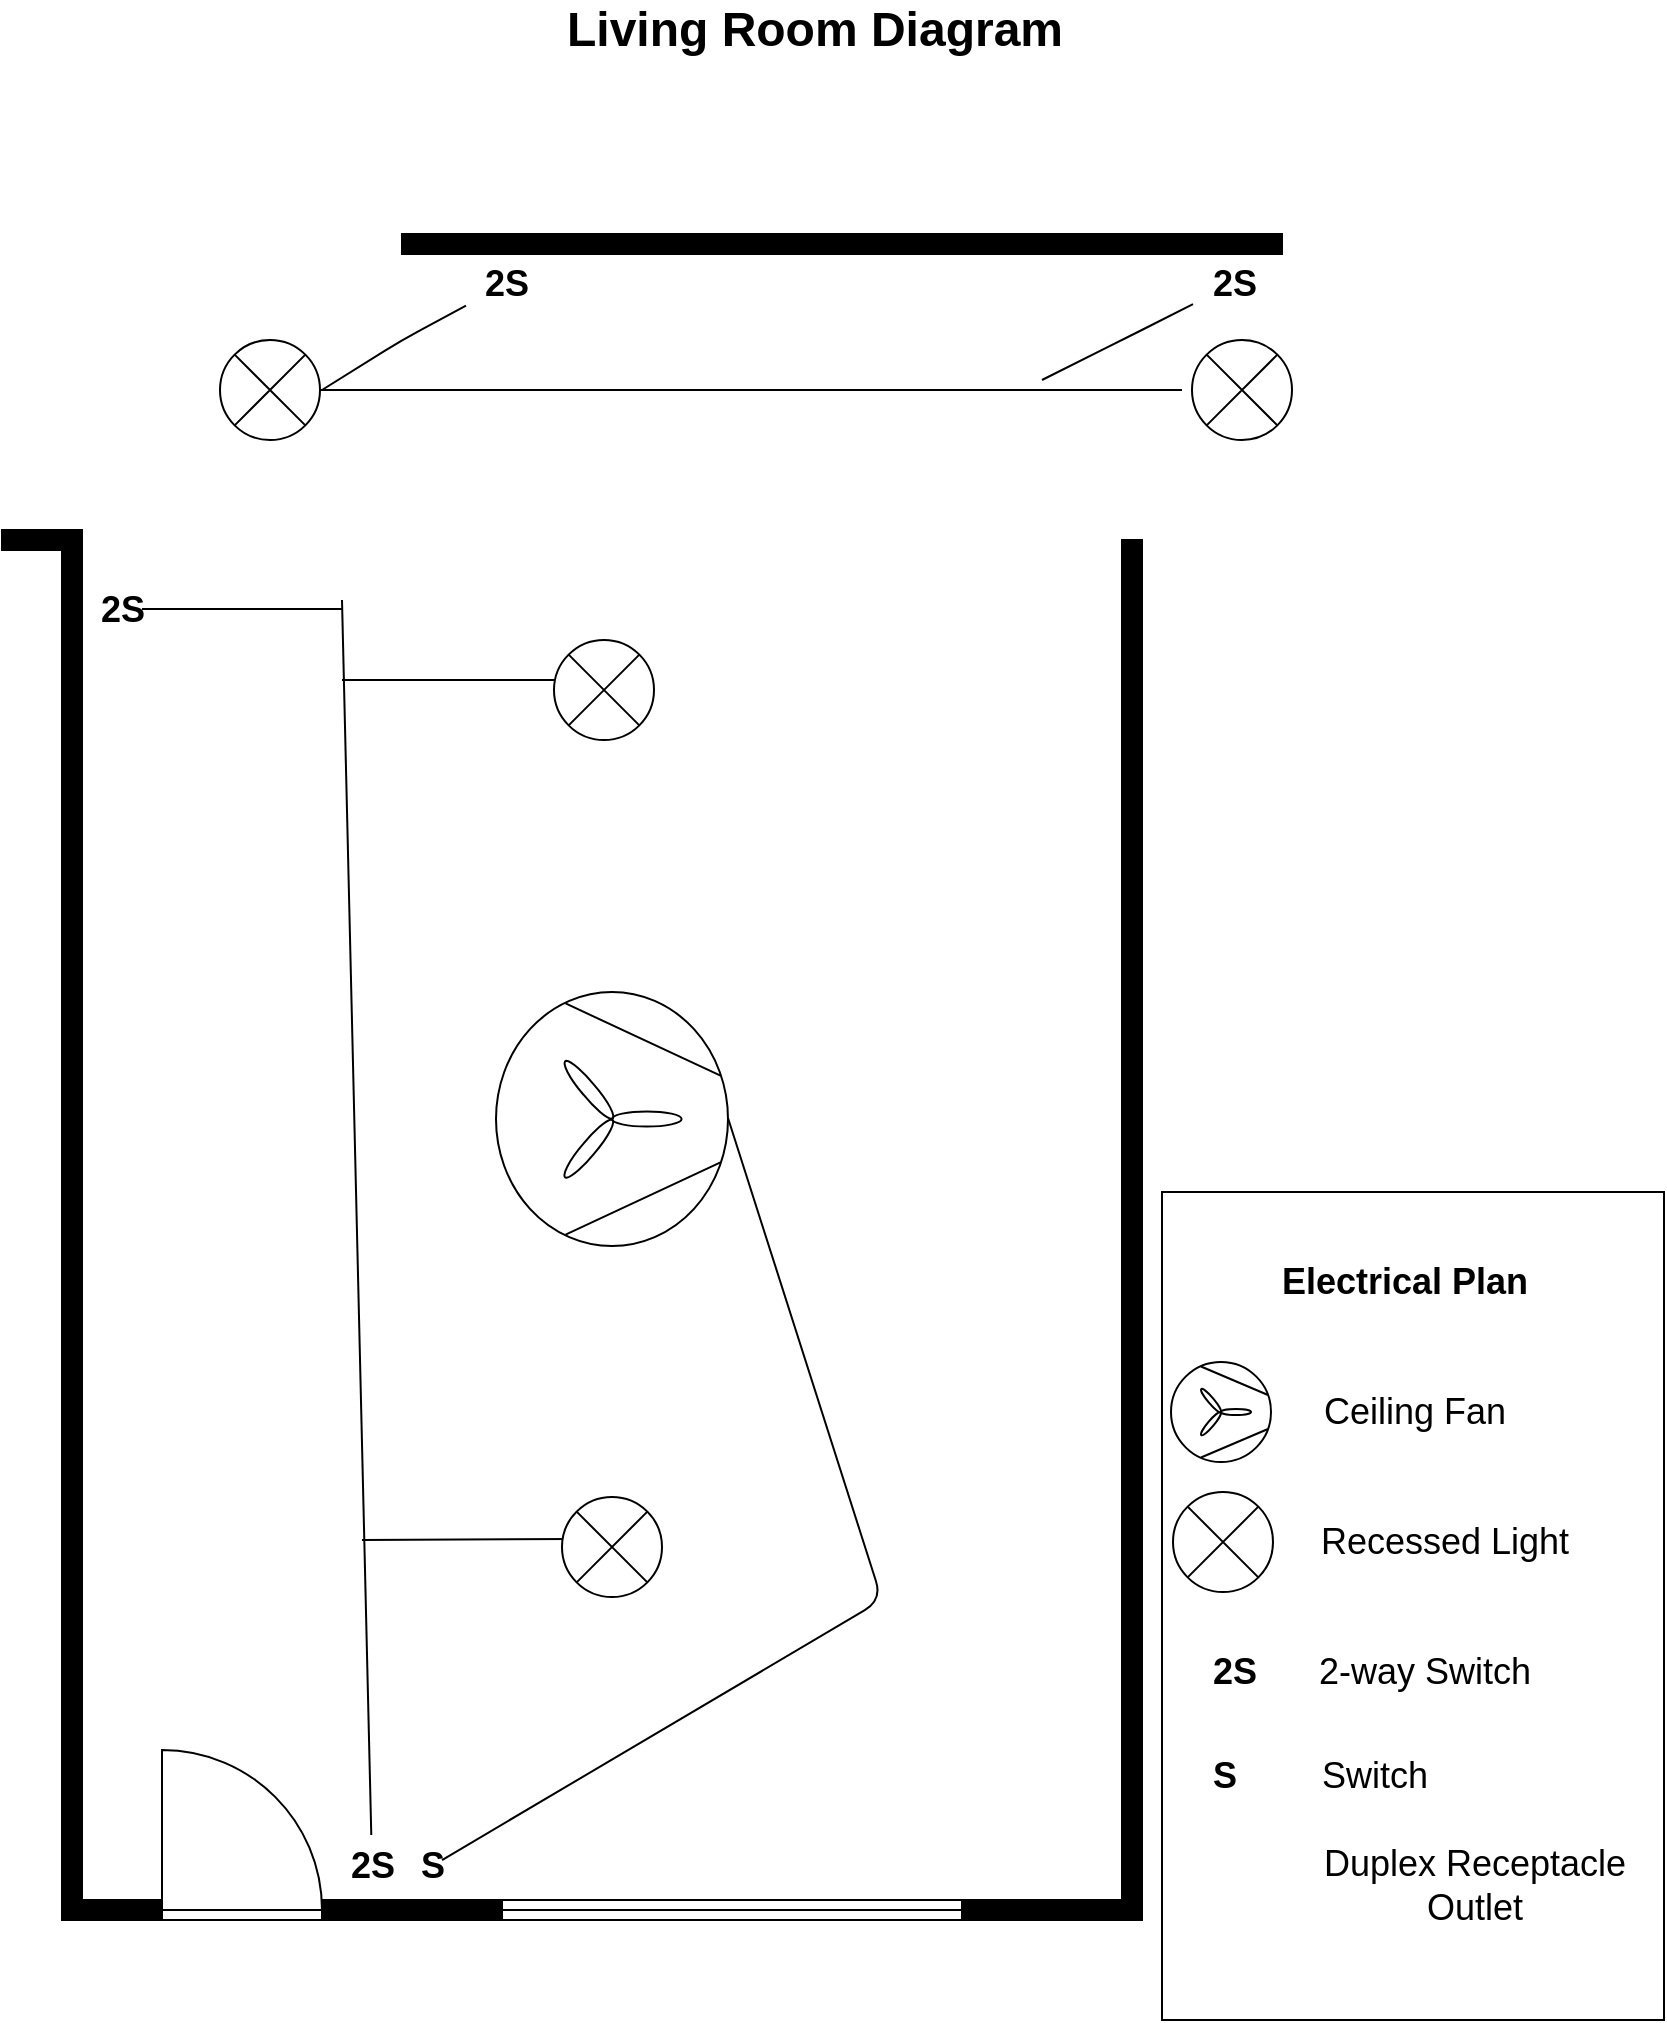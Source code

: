 <mxfile version="11.3.1" type="github" pages="1"><diagram id="mHCCJAt0bofZ_gu7ecNz" name="Page-1"><mxGraphModel dx="1557" dy="935" grid="1" gridSize="10" guides="1" tooltips="1" connect="1" arrows="1" fold="1" page="1" pageScale="1" pageWidth="850" pageHeight="1100" math="0" shadow="0"><root><mxCell id="0"/><mxCell id="1" parent="0"/><mxCell id="39IDlrzqkJXU9slzvW9s-58" value="" style="whiteSpace=wrap;html=1;fontSize=15;" vertex="1" parent="1"><mxGeometry x="580" y="636" width="251" height="414" as="geometry"/></mxCell><mxCell id="39IDlrzqkJXU9slzvW9s-1" value="" style="verticalLabelPosition=bottom;html=1;verticalAlign=top;align=center;shape=mxgraph.floorplan.wallCorner;fillColor=#000000;direction=north" vertex="1" parent="1"><mxGeometry x="30" y="310" width="50" height="690" as="geometry"/></mxCell><mxCell id="39IDlrzqkJXU9slzvW9s-4" value="" style="verticalLabelPosition=bottom;html=1;verticalAlign=top;align=center;shape=mxgraph.floorplan.doorRight;aspect=fixed;rotation=180;" vertex="1" parent="1"><mxGeometry x="80" y="915" width="80" height="85" as="geometry"/></mxCell><mxCell id="39IDlrzqkJXU9slzvW9s-6" value="" style="verticalLabelPosition=bottom;html=1;verticalAlign=top;align=center;shape=mxgraph.floorplan.wallCorner;fillColor=#000000;direction=west" vertex="1" parent="1"><mxGeometry x="480" y="310" width="90" height="690" as="geometry"/></mxCell><mxCell id="39IDlrzqkJXU9slzvW9s-7" value="" style="verticalLabelPosition=bottom;html=1;verticalAlign=top;align=center;shape=mxgraph.floorplan.wall;fillColor=#000000;" vertex="1" parent="1"><mxGeometry x="160" y="990" width="90" height="10" as="geometry"/></mxCell><mxCell id="39IDlrzqkJXU9slzvW9s-8" value="" style="verticalLabelPosition=bottom;html=1;verticalAlign=top;align=center;shape=mxgraph.floorplan.window;fillColor=#ffffff;" vertex="1" parent="1"><mxGeometry x="250" y="990" width="230" height="10" as="geometry"/></mxCell><mxCell id="39IDlrzqkJXU9slzvW9s-10" value="" style="verticalLabelPosition=bottom;html=1;verticalAlign=top;align=center;shape=mxgraph.floorplan.wall;fillColor=#000000;" vertex="1" parent="1"><mxGeometry y="305" width="40" height="10" as="geometry"/></mxCell><mxCell id="39IDlrzqkJXU9slzvW9s-11" value="" style="verticalLabelPosition=bottom;html=1;verticalAlign=top;align=center;shape=mxgraph.floorplan.wall;fillColor=#000000;" vertex="1" parent="1"><mxGeometry x="200" y="157" width="440" height="10" as="geometry"/></mxCell><mxCell id="39IDlrzqkJXU9slzvW9s-13" value="" style="verticalLabelPosition=bottom;outlineConnect=0;align=center;dashed=0;html=1;verticalAlign=top;shape=mxgraph.pid2misc.fan;fanType=common" vertex="1" parent="1"><mxGeometry x="247" y="536" width="116" height="127" as="geometry"/></mxCell><mxCell id="39IDlrzqkJXU9slzvW9s-14" value="&lt;b&gt;&lt;font style=&quot;font-size: 24px&quot;&gt;Living Room Diagram&lt;/font&gt;&lt;/b&gt;" style="text;html=1;resizable=0;autosize=1;align=center;verticalAlign=middle;points=[];fillColor=none;strokeColor=none;rounded=0;fontSize=16;" vertex="1" parent="1"><mxGeometry x="276" y="40" width="260" height="30" as="geometry"/></mxCell><mxCell id="39IDlrzqkJXU9slzvW9s-17" value="&lt;b style=&quot;font-size: 18px;&quot;&gt;&lt;font style=&quot;font-size: 18px;&quot;&gt;Electrical Plan&lt;br style=&quot;font-size: 18px;&quot;&gt;&lt;/font&gt;&lt;/b&gt;" style="text;html=1;resizable=0;autosize=1;align=center;verticalAlign=middle;points=[];fillColor=none;strokeColor=none;rounded=0;fontSize=18;" vertex="1" parent="1"><mxGeometry x="610.5" y="666" width="180" height="30" as="geometry"/></mxCell><mxCell id="39IDlrzqkJXU9slzvW9s-18" value="&lt;span style=&quot;font-size: 18px&quot;&gt;&lt;font style=&quot;font-size: 18px&quot;&gt;Ceiling Fan&lt;br style=&quot;font-size: 18px&quot;&gt;&lt;/font&gt;&lt;/span&gt;" style="text;html=1;resizable=0;autosize=1;align=center;verticalAlign=middle;points=[];fillColor=none;strokeColor=none;rounded=0;fontSize=18;fontStyle=0" vertex="1" parent="1"><mxGeometry x="650.5" y="731" width="110" height="30" as="geometry"/></mxCell><mxCell id="39IDlrzqkJXU9slzvW9s-19" value="" style="verticalLabelPosition=bottom;outlineConnect=0;align=center;dashed=0;html=1;verticalAlign=top;shape=mxgraph.pid2misc.fan;fanType=common" vertex="1" parent="1"><mxGeometry x="584.5" y="721" width="50" height="50" as="geometry"/></mxCell><mxCell id="39IDlrzqkJXU9slzvW9s-20" value="&lt;span style=&quot;font-size: 18px&quot;&gt;&lt;font style=&quot;font-size: 18px&quot;&gt;Recessed Light&lt;br style=&quot;font-size: 18px&quot;&gt;&lt;/font&gt;&lt;/span&gt;" style="text;html=1;resizable=0;autosize=1;align=center;verticalAlign=middle;points=[];fillColor=none;strokeColor=none;rounded=0;fontSize=18;fontStyle=0" vertex="1" parent="1"><mxGeometry x="650.5" y="796" width="140" height="30" as="geometry"/></mxCell><mxCell id="39IDlrzqkJXU9slzvW9s-21" value="&lt;span style=&quot;font-size: 18px&quot;&gt;&lt;font style=&quot;font-size: 18px&quot;&gt;2-way Switch&lt;br style=&quot;font-size: 18px&quot;&gt;&lt;/font&gt;&lt;/span&gt;" style="text;html=1;resizable=0;autosize=1;align=center;verticalAlign=middle;points=[];fillColor=none;strokeColor=none;rounded=0;fontSize=18;fontStyle=0" vertex="1" parent="1"><mxGeometry x="650.5" y="861" width="120" height="30" as="geometry"/></mxCell><mxCell id="39IDlrzqkJXU9slzvW9s-22" value="&lt;span style=&quot;font-size: 18px&quot;&gt;&lt;font style=&quot;font-size: 18px&quot;&gt;Switch&lt;br style=&quot;font-size: 18px&quot;&gt;&lt;/font&gt;&lt;/span&gt;" style="text;html=1;resizable=0;autosize=1;align=center;verticalAlign=middle;points=[];fillColor=none;strokeColor=none;rounded=0;fontSize=18;fontStyle=0" vertex="1" parent="1"><mxGeometry x="650.5" y="913" width="70" height="30" as="geometry"/></mxCell><mxCell id="39IDlrzqkJXU9slzvW9s-25" value="" style="verticalLabelPosition=bottom;shadow=0;dashed=0;align=center;fillColor=#ffffff;html=1;verticalAlign=top;strokeWidth=1;shape=mxgraph.electrical.abstract.multiplier;fontSize=18;" vertex="1" parent="1"><mxGeometry x="109" y="210" width="50" height="50" as="geometry"/></mxCell><mxCell id="39IDlrzqkJXU9slzvW9s-26" value="" style="verticalLabelPosition=bottom;shadow=0;dashed=0;align=center;fillColor=#ffffff;html=1;verticalAlign=top;strokeWidth=1;shape=mxgraph.electrical.abstract.multiplier;fontSize=18;" vertex="1" parent="1"><mxGeometry x="595" y="210" width="50" height="50" as="geometry"/></mxCell><mxCell id="39IDlrzqkJXU9slzvW9s-32" value="&lt;span style=&quot;font-size: 18px&quot;&gt;&lt;font style=&quot;font-size: 18px&quot;&gt;Duplex Receptacle&lt;br&gt;Outlet&lt;br style=&quot;font-size: 18px&quot;&gt;&lt;/font&gt;&lt;/span&gt;" style="text;html=1;resizable=0;autosize=1;align=center;verticalAlign=middle;points=[];fillColor=none;strokeColor=none;rounded=0;fontSize=18;fontStyle=0" vertex="1" parent="1"><mxGeometry x="650.5" y="957.5" width="170" height="50" as="geometry"/></mxCell><mxCell id="39IDlrzqkJXU9slzvW9s-35" value="" style="verticalLabelPosition=bottom;shadow=0;dashed=0;align=center;fillColor=#ffffff;html=1;verticalAlign=top;strokeWidth=1;shape=mxgraph.electrical.abstract.multiplier;fontSize=18;" vertex="1" parent="1"><mxGeometry x="585.5" y="786" width="50" height="50" as="geometry"/></mxCell><mxCell id="39IDlrzqkJXU9slzvW9s-36" value="&lt;span style=&quot;font-size: 18px&quot;&gt;&lt;font style=&quot;font-size: 18px&quot;&gt;&lt;b&gt;S&lt;/b&gt;&lt;br style=&quot;font-size: 18px&quot;&gt;&lt;/font&gt;&lt;/span&gt;" style="text;html=1;resizable=0;autosize=1;align=center;verticalAlign=middle;points=[];fillColor=none;strokeColor=none;rounded=0;fontSize=18;fontStyle=0" vertex="1" parent="1"><mxGeometry x="595.5" y="913" width="30" height="30" as="geometry"/></mxCell><mxCell id="39IDlrzqkJXU9slzvW9s-37" value="&lt;span style=&quot;font-size: 18px&quot;&gt;&lt;font style=&quot;font-size: 18px&quot;&gt;&lt;b&gt;2S&lt;/b&gt;&lt;br style=&quot;font-size: 18px&quot;&gt;&lt;/font&gt;&lt;/span&gt;" style="text;html=1;resizable=0;autosize=1;align=center;verticalAlign=middle;points=[];fillColor=none;strokeColor=none;rounded=0;fontSize=18;fontStyle=0" vertex="1" parent="1"><mxGeometry x="232" y="167" width="40" height="30" as="geometry"/></mxCell><mxCell id="39IDlrzqkJXU9slzvW9s-38" value="&lt;span style=&quot;font-size: 18px&quot;&gt;&lt;font style=&quot;font-size: 18px&quot;&gt;&lt;b&gt;2S&lt;/b&gt;&lt;br style=&quot;font-size: 18px&quot;&gt;&lt;/font&gt;&lt;/span&gt;" style="text;html=1;resizable=0;autosize=1;align=center;verticalAlign=middle;points=[];fillColor=none;strokeColor=none;rounded=0;fontSize=18;fontStyle=0" vertex="1" parent="1"><mxGeometry x="40" y="330" width="40" height="30" as="geometry"/></mxCell><mxCell id="39IDlrzqkJXU9slzvW9s-39" value="" style="endArrow=none;html=1;strokeColor=#000000;strokeWidth=1;fontSize=15;" edge="1" parent="1"><mxGeometry width="100" relative="1" as="geometry"><mxPoint x="180" y="810" as="sourcePoint"/><mxPoint x="285" y="809.5" as="targetPoint"/></mxGeometry></mxCell><mxCell id="39IDlrzqkJXU9slzvW9s-40" value="" style="endArrow=none;html=1;strokeColor=#000000;strokeWidth=1;fontSize=15;" edge="1" parent="1" source="39IDlrzqkJXU9slzvW9s-37"><mxGeometry width="100" relative="1" as="geometry"><mxPoint x="60" y="370" as="sourcePoint"/><mxPoint x="160" y="235" as="targetPoint"/><Array as="points"><mxPoint x="200" y="210"/></Array></mxGeometry></mxCell><mxCell id="39IDlrzqkJXU9slzvW9s-41" value="" style="endArrow=none;html=1;strokeColor=#000000;strokeWidth=1;fontSize=15;entryX=1;entryY=0.5;entryDx=0;entryDy=0;entryPerimeter=0;" edge="1" parent="1" target="39IDlrzqkJXU9slzvW9s-25"><mxGeometry width="100" relative="1" as="geometry"><mxPoint x="590" y="235" as="sourcePoint"/><mxPoint x="150" y="260" as="targetPoint"/><Array as="points"><mxPoint x="420" y="235"/></Array></mxGeometry></mxCell><mxCell id="39IDlrzqkJXU9slzvW9s-42" value="" style="shape=image;html=1;verticalAlign=top;verticalLabelPosition=bottom;labelBackgroundColor=#ffffff;imageAspect=0;aspect=fixed;image=https://cdn2.iconfinder.com/data/icons/donkey/800/19-128.png;fontSize=15;" vertex="1" parent="1"><mxGeometry x="350" y="167" width="30" height="30" as="geometry"/></mxCell><mxCell id="39IDlrzqkJXU9slzvW9s-43" value="" style="shape=image;html=1;verticalAlign=top;verticalLabelPosition=bottom;labelBackgroundColor=#ffffff;imageAspect=0;aspect=fixed;image=https://cdn2.iconfinder.com/data/icons/donkey/800/19-128.png;fontSize=15;" vertex="1" parent="1"><mxGeometry x="595.5" y="957.5" width="30" height="30" as="geometry"/></mxCell><mxCell id="39IDlrzqkJXU9slzvW9s-44" value="" style="verticalLabelPosition=bottom;shadow=0;dashed=0;align=center;fillColor=#ffffff;html=1;verticalAlign=top;strokeWidth=1;shape=mxgraph.electrical.abstract.multiplier;fontSize=18;" vertex="1" parent="1"><mxGeometry x="276" y="360" width="50" height="50" as="geometry"/></mxCell><mxCell id="39IDlrzqkJXU9slzvW9s-45" value="" style="verticalLabelPosition=bottom;shadow=0;dashed=0;align=center;fillColor=#ffffff;html=1;verticalAlign=top;strokeWidth=1;shape=mxgraph.electrical.abstract.multiplier;fontSize=18;" vertex="1" parent="1"><mxGeometry x="280" y="788.5" width="50" height="50" as="geometry"/></mxCell><mxCell id="39IDlrzqkJXU9slzvW9s-46" value="&lt;span style=&quot;font-size: 18px&quot;&gt;&lt;font style=&quot;font-size: 18px&quot;&gt;&lt;b&gt;2S&lt;/b&gt;&lt;br style=&quot;font-size: 18px&quot;&gt;&lt;/font&gt;&lt;/span&gt;" style="text;html=1;resizable=0;autosize=1;align=center;verticalAlign=middle;points=[];fillColor=none;strokeColor=none;rounded=0;fontSize=18;fontStyle=0" vertex="1" parent="1"><mxGeometry x="595.5" y="861" width="40" height="30" as="geometry"/></mxCell><mxCell id="39IDlrzqkJXU9slzvW9s-47" value="&lt;span style=&quot;font-size: 18px&quot;&gt;&lt;font style=&quot;font-size: 18px&quot;&gt;&lt;b&gt;2S&lt;/b&gt;&lt;br style=&quot;font-size: 18px&quot;&gt;&lt;/font&gt;&lt;/span&gt;" style="text;html=1;resizable=0;autosize=1;align=center;verticalAlign=middle;points=[];fillColor=none;strokeColor=none;rounded=0;fontSize=18;fontStyle=0" vertex="1" parent="1"><mxGeometry x="165" y="957.5" width="40" height="30" as="geometry"/></mxCell><mxCell id="39IDlrzqkJXU9slzvW9s-49" value="&lt;span style=&quot;font-size: 18px&quot;&gt;&lt;font style=&quot;font-size: 18px&quot;&gt;&lt;b&gt;S&lt;/b&gt;&lt;br style=&quot;font-size: 18px&quot;&gt;&lt;/font&gt;&lt;/span&gt;" style="text;html=1;resizable=0;autosize=1;align=center;verticalAlign=middle;points=[];fillColor=none;strokeColor=none;rounded=0;fontSize=18;fontStyle=0" vertex="1" parent="1"><mxGeometry x="200" y="957.5" width="30" height="30" as="geometry"/></mxCell><mxCell id="39IDlrzqkJXU9slzvW9s-50" value="" style="endArrow=none;html=1;strokeColor=#000000;strokeWidth=1;fontSize=15;" edge="1" parent="1"><mxGeometry width="100" relative="1" as="geometry"><mxPoint x="170" y="380" as="sourcePoint"/><mxPoint x="276" y="380" as="targetPoint"/></mxGeometry></mxCell><mxCell id="39IDlrzqkJXU9slzvW9s-51" value="" style="endArrow=none;html=1;strokeColor=#000000;strokeWidth=1;fontSize=15;" edge="1" parent="1"><mxGeometry width="100" relative="1" as="geometry"><mxPoint x="70" y="344.5" as="sourcePoint"/><mxPoint x="170" y="344.5" as="targetPoint"/></mxGeometry></mxCell><mxCell id="39IDlrzqkJXU9slzvW9s-52" value="" style="endArrow=none;html=1;strokeColor=#000000;strokeWidth=1;fontSize=15;" edge="1" parent="1" target="39IDlrzqkJXU9slzvW9s-47"><mxGeometry width="100" relative="1" as="geometry"><mxPoint x="170" y="340" as="sourcePoint"/><mxPoint x="170" y="409.5" as="targetPoint"/></mxGeometry></mxCell><mxCell id="39IDlrzqkJXU9slzvW9s-53" value="" style="endArrow=none;html=1;strokeColor=#000000;strokeWidth=1;fontSize=15;entryX=0.667;entryY=0.417;entryDx=0;entryDy=0;entryPerimeter=0;" edge="1" parent="1" target="39IDlrzqkJXU9slzvW9s-49"><mxGeometry width="100" relative="1" as="geometry"><mxPoint x="363" y="599" as="sourcePoint"/><mxPoint x="469" y="599" as="targetPoint"/><Array as="points"><mxPoint x="440" y="840"/></Array></mxGeometry></mxCell><mxCell id="39IDlrzqkJXU9slzvW9s-54" value="&lt;span style=&quot;font-size: 18px&quot;&gt;&lt;font style=&quot;font-size: 18px&quot;&gt;&lt;b&gt;2S&lt;/b&gt;&lt;br style=&quot;font-size: 18px&quot;&gt;&lt;/font&gt;&lt;/span&gt;" style="text;html=1;resizable=0;autosize=1;align=center;verticalAlign=middle;points=[];fillColor=none;strokeColor=none;rounded=0;fontSize=18;fontStyle=0" vertex="1" parent="1"><mxGeometry x="595.5" y="167" width="40" height="30" as="geometry"/></mxCell><mxCell id="39IDlrzqkJXU9slzvW9s-55" value="" style="endArrow=none;html=1;strokeColor=#000000;strokeWidth=1;fontSize=15;" edge="1" parent="1" source="39IDlrzqkJXU9slzvW9s-54"><mxGeometry width="100" relative="1" as="geometry"><mxPoint x="242" y="220" as="sourcePoint"/><mxPoint x="520" y="230" as="targetPoint"/><Array as="points"><mxPoint x="560" y="210"/></Array></mxGeometry></mxCell><mxCell id="39IDlrzqkJXU9slzvW9s-56" value="" style="shape=image;html=1;verticalAlign=top;verticalLabelPosition=bottom;labelBackgroundColor=#ffffff;imageAspect=0;aspect=fixed;image=https://cdn2.iconfinder.com/data/icons/donkey/800/19-128.png;fontSize=15;" vertex="1" parent="1"><mxGeometry x="525" y="370" width="30" height="30" as="geometry"/></mxCell><mxCell id="39IDlrzqkJXU9slzvW9s-57" value="" style="shape=image;html=1;verticalAlign=top;verticalLabelPosition=bottom;labelBackgroundColor=#ffffff;imageAspect=0;aspect=fixed;image=https://cdn2.iconfinder.com/data/icons/donkey/800/19-128.png;fontSize=15;" vertex="1" parent="1"><mxGeometry x="525" y="806" width="30" height="30" as="geometry"/></mxCell></root></mxGraphModel></diagram></mxfile>
